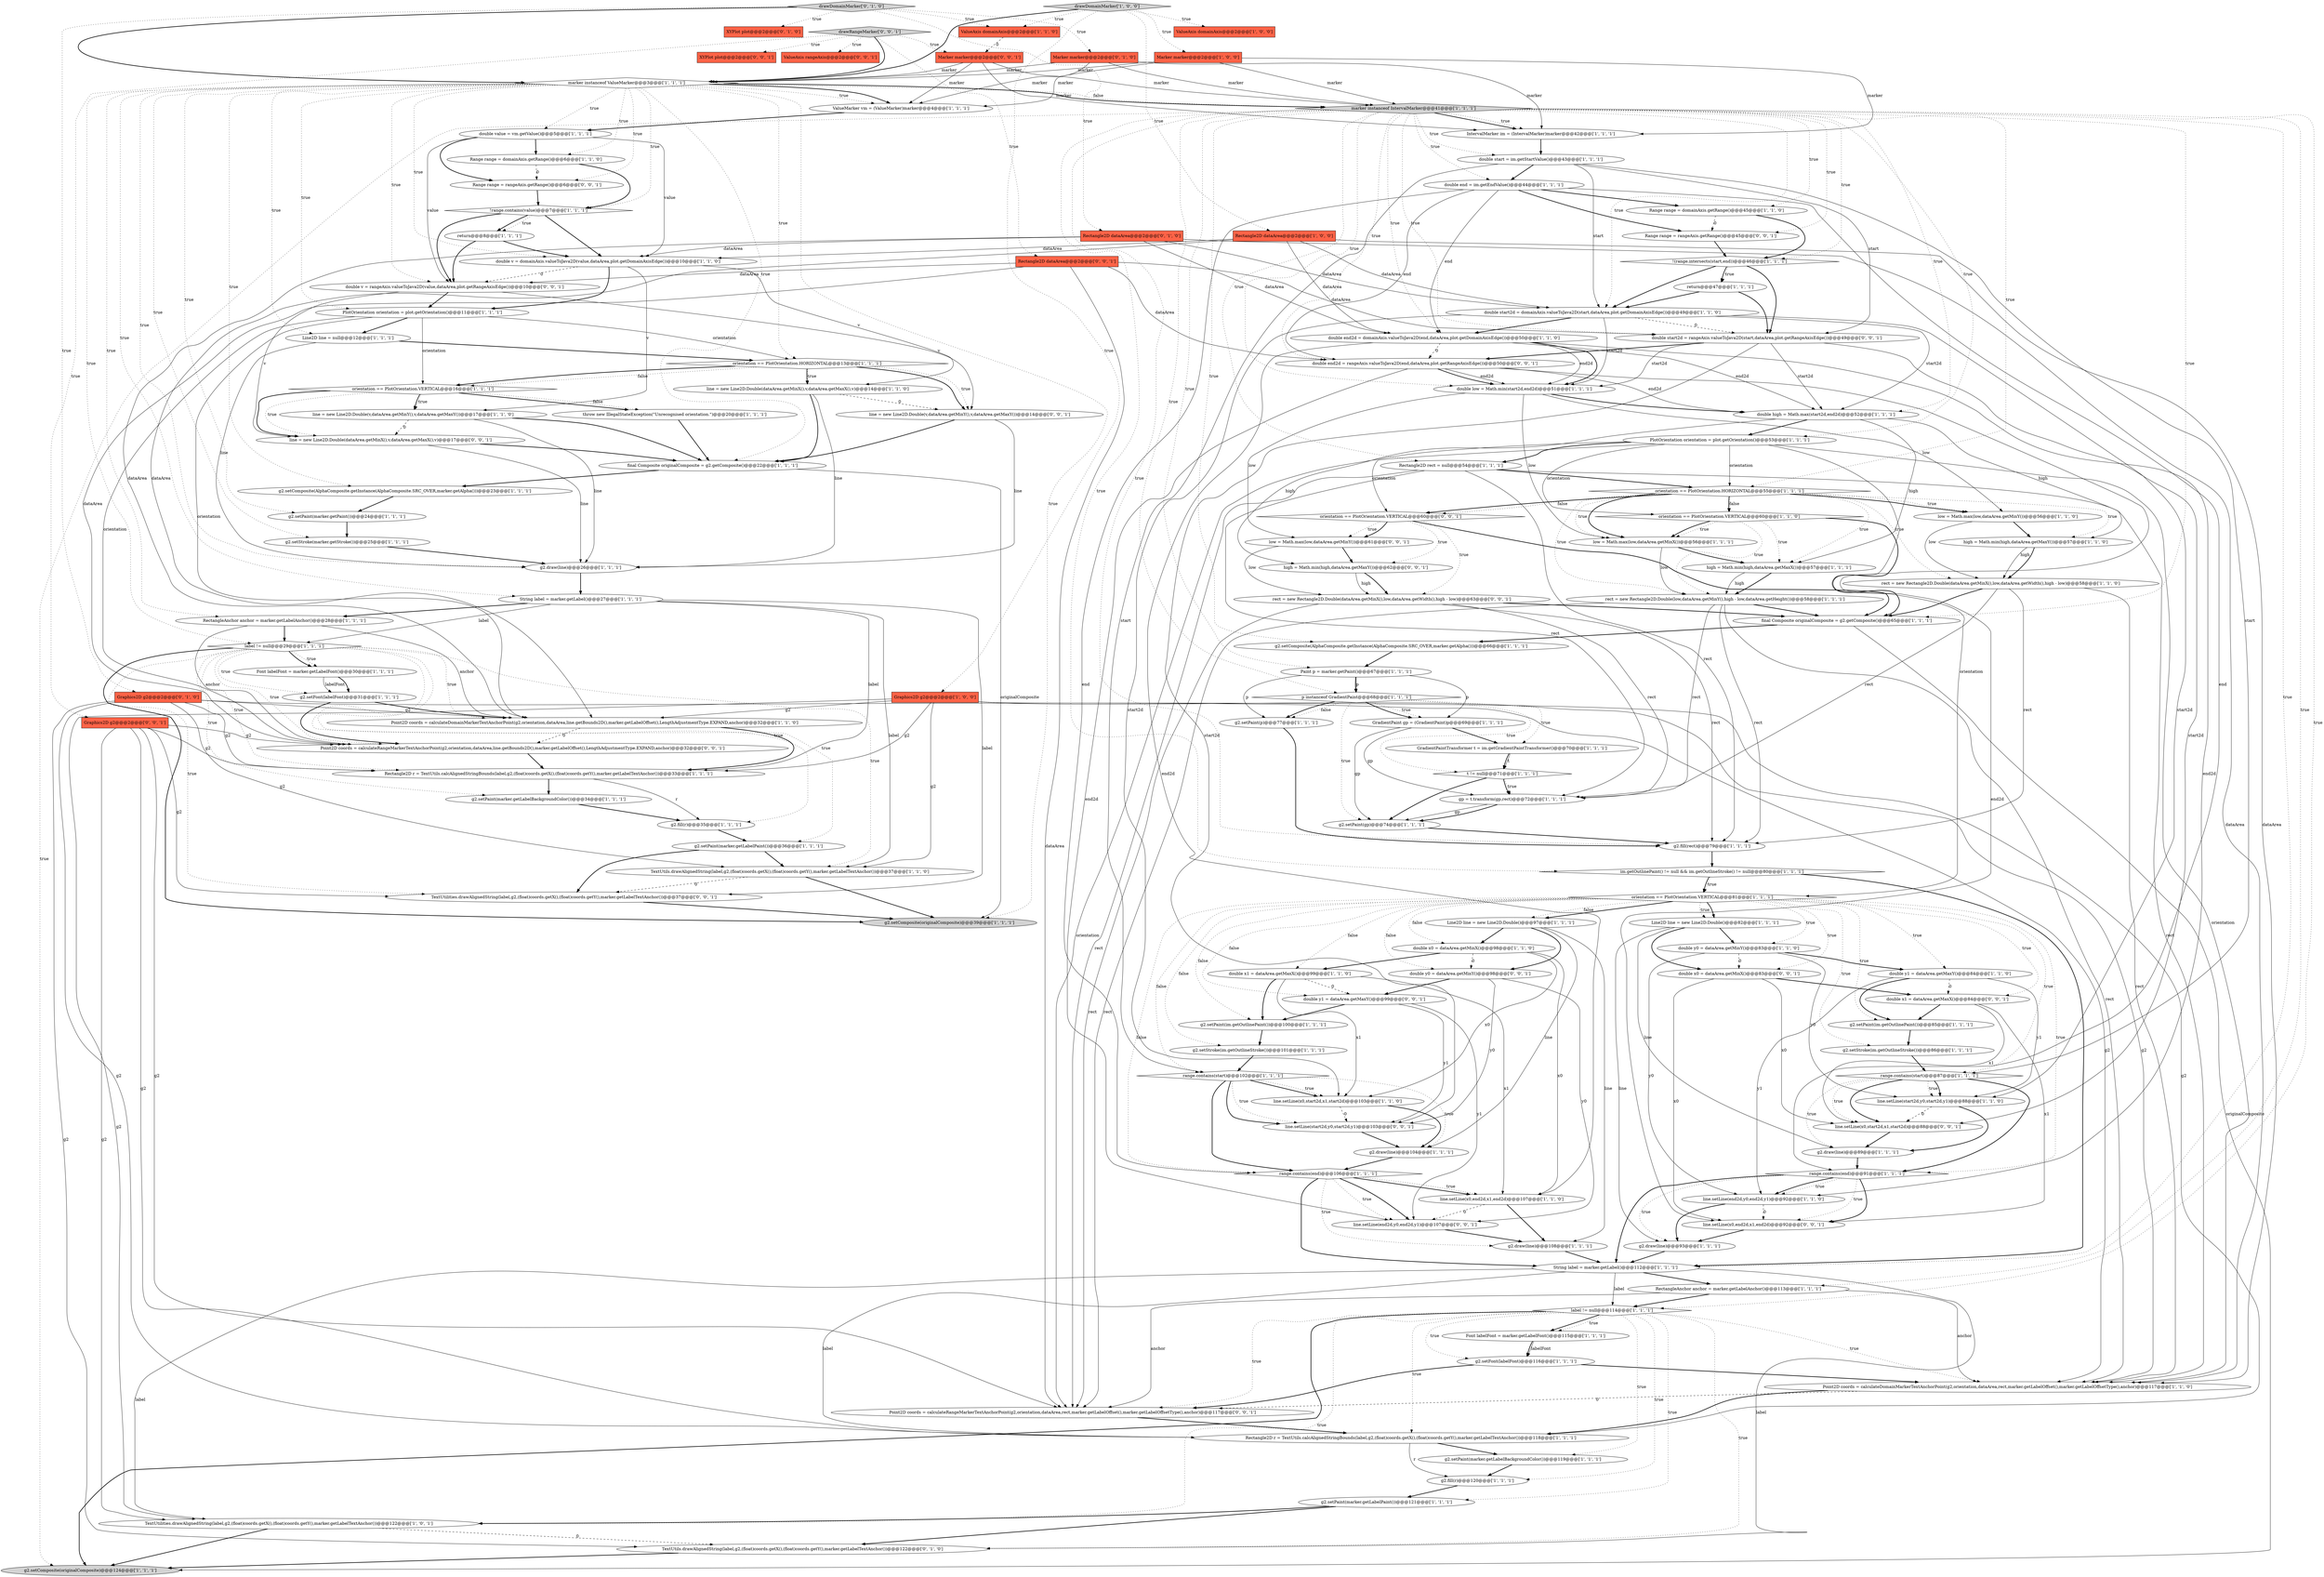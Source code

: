 digraph {
58 [style = filled, label = "marker instanceof ValueMarker@@@3@@@['1', '1', '1']", fillcolor = white, shape = diamond image = "AAA0AAABBB1BBB"];
75 [style = filled, label = "g2.setStroke(marker.getStroke())@@@25@@@['1', '1', '1']", fillcolor = white, shape = ellipse image = "AAA0AAABBB1BBB"];
116 [style = filled, label = "XYPlot plot@@@2@@@['0', '0', '1']", fillcolor = tomato, shape = box image = "AAA0AAABBB3BBB"];
110 [style = filled, label = "TextUtils.drawAlignedString(label,g2,(float)coords.getX(),(float)coords.getY(),marker.getLabelTextAnchor())@@@122@@@['0', '1', '0']", fillcolor = white, shape = ellipse image = "AAA1AAABBB2BBB"];
52 [style = filled, label = "t != null@@@71@@@['1', '1', '1']", fillcolor = white, shape = diamond image = "AAA0AAABBB1BBB"];
57 [style = filled, label = "Font labelFont = marker.getLabelFont()@@@30@@@['1', '1', '1']", fillcolor = white, shape = ellipse image = "AAA0AAABBB1BBB"];
7 [style = filled, label = "double y0 = dataArea.getMinY()@@@83@@@['1', '1', '0']", fillcolor = white, shape = ellipse image = "AAA0AAABBB1BBB"];
63 [style = filled, label = "double low = Math.min(start2d,end2d)@@@51@@@['1', '1', '1']", fillcolor = white, shape = ellipse image = "AAA0AAABBB1BBB"];
28 [style = filled, label = "Line2D line = null@@@12@@@['1', '1', '1']", fillcolor = white, shape = ellipse image = "AAA0AAABBB1BBB"];
86 [style = filled, label = "g2.setPaint(marker.getLabelBackgroundColor())@@@34@@@['1', '1', '1']", fillcolor = white, shape = ellipse image = "AAA0AAABBB1BBB"];
64 [style = filled, label = "double end2d = domainAxis.valueToJava2D(end,dataArea,plot.getDomainAxisEdge())@@@50@@@['1', '1', '0']", fillcolor = white, shape = ellipse image = "AAA0AAABBB1BBB"];
98 [style = filled, label = "PlotOrientation orientation = plot.getOrientation()@@@53@@@['1', '1', '1']", fillcolor = white, shape = ellipse image = "AAA0AAABBB1BBB"];
97 [style = filled, label = "g2.fill(r)@@@120@@@['1', '1', '1']", fillcolor = white, shape = ellipse image = "AAA0AAABBB1BBB"];
117 [style = filled, label = "ValueAxis rangeAxis@@@2@@@['0', '0', '1']", fillcolor = tomato, shape = box image = "AAA0AAABBB3BBB"];
115 [style = filled, label = "double start2d = rangeAxis.valueToJava2D(start,dataArea,plot.getRangeAxisEdge())@@@49@@@['0', '0', '1']", fillcolor = white, shape = ellipse image = "AAA0AAABBB3BBB"];
0 [style = filled, label = "final Composite originalComposite = g2.getComposite()@@@65@@@['1', '1', '1']", fillcolor = white, shape = ellipse image = "AAA0AAABBB1BBB"];
10 [style = filled, label = "Point2D coords = calculateDomainMarkerTextAnchorPoint(g2,orientation,dataArea,line.getBounds2D(),marker.getLabelOffset(),LengthAdjustmentType.EXPAND,anchor)@@@32@@@['1', '1', '0']", fillcolor = white, shape = ellipse image = "AAA0AAABBB1BBB"];
17 [style = filled, label = "g2.setComposite(originalComposite)@@@124@@@['1', '1', '1']", fillcolor = lightgray, shape = ellipse image = "AAA0AAABBB1BBB"];
39 [style = filled, label = "g2.draw(line)@@@26@@@['1', '1', '1']", fillcolor = white, shape = ellipse image = "AAA0AAABBB1BBB"];
134 [style = filled, label = "Range range = rangeAxis.getRange()@@@45@@@['0', '0', '1']", fillcolor = white, shape = ellipse image = "AAA0AAABBB3BBB"];
129 [style = filled, label = "high = Math.min(high,dataArea.getMaxY())@@@62@@@['0', '0', '1']", fillcolor = white, shape = ellipse image = "AAA0AAABBB3BBB"];
130 [style = filled, label = "low = Math.max(low,dataArea.getMinY())@@@61@@@['0', '0', '1']", fillcolor = white, shape = ellipse image = "AAA0AAABBB3BBB"];
93 [style = filled, label = "g2.setFont(labelFont)@@@31@@@['1', '1', '1']", fillcolor = white, shape = ellipse image = "AAA0AAABBB1BBB"];
124 [style = filled, label = "Point2D coords = calculateRangeMarkerTextAnchorPoint(g2,orientation,dataArea,rect,marker.getLabelOffset(),marker.getLabelOffsetType(),anchor)@@@117@@@['0', '0', '1']", fillcolor = white, shape = ellipse image = "AAA0AAABBB3BBB"];
26 [style = filled, label = "g2.setPaint(im.getOutlinePaint())@@@85@@@['1', '1', '1']", fillcolor = white, shape = ellipse image = "AAA0AAABBB1BBB"];
47 [style = filled, label = "g2.draw(line)@@@108@@@['1', '1', '1']", fillcolor = white, shape = ellipse image = "AAA0AAABBB1BBB"];
78 [style = filled, label = "label != null@@@114@@@['1', '1', '1']", fillcolor = white, shape = diamond image = "AAA0AAABBB1BBB"];
15 [style = filled, label = "rect = new Rectangle2D.Double(low,dataArea.getMinY(),high - low,dataArea.getHeight())@@@58@@@['1', '1', '1']", fillcolor = white, shape = ellipse image = "AAA0AAABBB1BBB"];
107 [style = filled, label = "Rectangle2D dataArea@@@2@@@['0', '1', '0']", fillcolor = tomato, shape = box image = "AAA0AAABBB2BBB"];
128 [style = filled, label = "double v = rangeAxis.valueToJava2D(value,dataArea,plot.getRangeAxisEdge())@@@10@@@['0', '0', '1']", fillcolor = white, shape = ellipse image = "AAA0AAABBB3BBB"];
19 [style = filled, label = "g2.setPaint(p)@@@77@@@['1', '1', '1']", fillcolor = white, shape = ellipse image = "AAA0AAABBB1BBB"];
44 [style = filled, label = "String label = marker.getLabel()@@@27@@@['1', '1', '1']", fillcolor = white, shape = ellipse image = "AAA0AAABBB1BBB"];
82 [style = filled, label = "TextUtilities.drawAlignedString(label,g2,(float)coords.getX(),(float)coords.getY(),marker.getLabelTextAnchor())@@@122@@@['1', '0', '1']", fillcolor = white, shape = ellipse image = "AAA0AAABBB1BBB"];
56 [style = filled, label = "Rectangle2D rect = null@@@54@@@['1', '1', '1']", fillcolor = white, shape = ellipse image = "AAA0AAABBB1BBB"];
5 [style = filled, label = "double end = im.getEndValue()@@@44@@@['1', '1', '1']", fillcolor = white, shape = ellipse image = "AAA0AAABBB1BBB"];
72 [style = filled, label = "g2.setPaint(marker.getLabelBackgroundColor())@@@119@@@['1', '1', '1']", fillcolor = white, shape = ellipse image = "AAA0AAABBB1BBB"];
53 [style = filled, label = "g2.setFont(labelFont)@@@116@@@['1', '1', '1']", fillcolor = white, shape = ellipse image = "AAA0AAABBB1BBB"];
91 [style = filled, label = "PlotOrientation orientation = plot.getOrientation()@@@11@@@['1', '1', '1']", fillcolor = white, shape = ellipse image = "AAA0AAABBB1BBB"];
22 [style = filled, label = "g2.fill(rect)@@@79@@@['1', '1', '1']", fillcolor = white, shape = ellipse image = "AAA0AAABBB1BBB"];
105 [style = filled, label = "Graphics2D g2@@@2@@@['0', '1', '0']", fillcolor = tomato, shape = box image = "AAA0AAABBB2BBB"];
119 [style = filled, label = "rect = new Rectangle2D.Double(dataArea.getMinX(),low,dataArea.getWidth(),high - low)@@@63@@@['0', '0', '1']", fillcolor = white, shape = ellipse image = "AAA0AAABBB3BBB"];
109 [style = filled, label = "XYPlot plot@@@2@@@['0', '1', '0']", fillcolor = tomato, shape = box image = "AAA0AAABBB2BBB"];
16 [style = filled, label = "g2.setStroke(im.getOutlineStroke())@@@86@@@['1', '1', '1']", fillcolor = white, shape = ellipse image = "AAA0AAABBB1BBB"];
108 [style = filled, label = "Marker marker@@@2@@@['0', '1', '0']", fillcolor = tomato, shape = box image = "AAA0AAABBB2BBB"];
131 [style = filled, label = "Marker marker@@@2@@@['0', '0', '1']", fillcolor = tomato, shape = box image = "AAA0AAABBB3BBB"];
40 [style = filled, label = "im.getOutlinePaint() != null && im.getOutlineStroke() != null@@@80@@@['1', '1', '1']", fillcolor = white, shape = diamond image = "AAA0AAABBB1BBB"];
36 [style = filled, label = "line.setLine(end2d,y0,end2d,y1)@@@92@@@['1', '1', '0']", fillcolor = white, shape = ellipse image = "AAA0AAABBB1BBB"];
121 [style = filled, label = "Point2D coords = calculateRangeMarkerTextAnchorPoint(g2,orientation,dataArea,line.getBounds2D(),marker.getLabelOffset(),LengthAdjustmentType.EXPAND,anchor)@@@32@@@['0', '0', '1']", fillcolor = white, shape = ellipse image = "AAA0AAABBB3BBB"];
85 [style = filled, label = "ValueMarker vm = (ValueMarker)marker@@@4@@@['1', '1', '1']", fillcolor = white, shape = ellipse image = "AAA0AAABBB1BBB"];
89 [style = filled, label = "RectangleAnchor anchor = marker.getLabelAnchor()@@@113@@@['1', '1', '1']", fillcolor = white, shape = ellipse image = "AAA0AAABBB1BBB"];
66 [style = filled, label = "g2.setPaint(gp)@@@74@@@['1', '1', '1']", fillcolor = white, shape = ellipse image = "AAA0AAABBB1BBB"];
1 [style = filled, label = "double value = vm.getValue()@@@5@@@['1', '1', '1']", fillcolor = white, shape = ellipse image = "AAA0AAABBB1BBB"];
114 [style = filled, label = "double end2d = rangeAxis.valueToJava2D(end,dataArea,plot.getRangeAxisEdge())@@@50@@@['0', '0', '1']", fillcolor = white, shape = ellipse image = "AAA0AAABBB3BBB"];
59 [style = filled, label = "double v = domainAxis.valueToJava2D(value,dataArea,plot.getDomainAxisEdge())@@@10@@@['1', '1', '0']", fillcolor = white, shape = ellipse image = "AAA0AAABBB1BBB"];
6 [style = filled, label = "Range range = domainAxis.getRange()@@@45@@@['1', '1', '0']", fillcolor = white, shape = ellipse image = "AAA0AAABBB1BBB"];
61 [style = filled, label = "range.contains(start)@@@102@@@['1', '1', '1']", fillcolor = white, shape = diamond image = "AAA0AAABBB1BBB"];
24 [style = filled, label = "TextUtils.drawAlignedString(label,g2,(float)coords.getX(),(float)coords.getY(),marker.getLabelTextAnchor())@@@37@@@['1', '1', '0']", fillcolor = white, shape = ellipse image = "AAA0AAABBB1BBB"];
35 [style = filled, label = "g2.draw(line)@@@104@@@['1', '1', '1']", fillcolor = white, shape = ellipse image = "AAA0AAABBB1BBB"];
113 [style = filled, label = "line.setLine(x0,end2d,x1,end2d)@@@92@@@['0', '0', '1']", fillcolor = white, shape = ellipse image = "AAA0AAABBB3BBB"];
135 [style = filled, label = "double x0 = dataArea.getMinX()@@@83@@@['0', '0', '1']", fillcolor = white, shape = ellipse image = "AAA0AAABBB3BBB"];
3 [style = filled, label = "Paint p = marker.getPaint()@@@67@@@['1', '1', '1']", fillcolor = white, shape = ellipse image = "AAA0AAABBB1BBB"];
111 [style = filled, label = "double y0 = dataArea.getMinY()@@@98@@@['0', '0', '1']", fillcolor = white, shape = ellipse image = "AAA0AAABBB3BBB"];
101 [style = filled, label = "g2.setPaint(marker.getPaint())@@@24@@@['1', '1', '1']", fillcolor = white, shape = ellipse image = "AAA0AAABBB1BBB"];
137 [style = filled, label = "line = new Line2D.Double(v,dataArea.getMinY(),v,dataArea.getMaxY())@@@14@@@['0', '0', '1']", fillcolor = white, shape = ellipse image = "AAA0AAABBB3BBB"];
118 [style = filled, label = "double y1 = dataArea.getMaxY()@@@99@@@['0', '0', '1']", fillcolor = white, shape = ellipse image = "AAA0AAABBB3BBB"];
50 [style = filled, label = "marker instanceof IntervalMarker@@@41@@@['1', '1', '1']", fillcolor = lightgray, shape = diamond image = "AAA0AAABBB1BBB"];
2 [style = filled, label = "orientation == PlotOrientation.VERTICAL@@@81@@@['1', '1', '1']", fillcolor = white, shape = diamond image = "AAA0AAABBB1BBB"];
132 [style = filled, label = "double x1 = dataArea.getMaxX()@@@84@@@['0', '0', '1']", fillcolor = white, shape = ellipse image = "AAA0AAABBB3BBB"];
32 [style = filled, label = "double y1 = dataArea.getMaxY()@@@84@@@['1', '1', '0']", fillcolor = white, shape = ellipse image = "AAA0AAABBB1BBB"];
94 [style = filled, label = "Marker marker@@@2@@@['1', '0', '0']", fillcolor = tomato, shape = box image = "AAA0AAABBB1BBB"];
90 [style = filled, label = "range.contains(end)@@@91@@@['1', '1', '1']", fillcolor = white, shape = diamond image = "AAA0AAABBB1BBB"];
87 [style = filled, label = "!range.contains(value)@@@7@@@['1', '1', '1']", fillcolor = white, shape = diamond image = "AAA0AAABBB1BBB"];
92 [style = filled, label = "line.setLine(x0,end2d,x1,end2d)@@@107@@@['1', '1', '0']", fillcolor = white, shape = ellipse image = "AAA0AAABBB1BBB"];
14 [style = filled, label = "double start = im.getStartValue()@@@43@@@['1', '1', '1']", fillcolor = white, shape = ellipse image = "AAA0AAABBB1BBB"];
106 [style = filled, label = "drawDomainMarker['0', '1', '0']", fillcolor = lightgray, shape = diamond image = "AAA0AAABBB2BBB"];
76 [style = filled, label = "drawDomainMarker['1', '0', '0']", fillcolor = lightgray, shape = diamond image = "AAA0AAABBB1BBB"];
123 [style = filled, label = "line.setLine(end2d,y0,end2d,y1)@@@107@@@['0', '0', '1']", fillcolor = white, shape = ellipse image = "AAA0AAABBB3BBB"];
46 [style = filled, label = "g2.setStroke(im.getOutlineStroke())@@@101@@@['1', '1', '1']", fillcolor = white, shape = ellipse image = "AAA0AAABBB1BBB"];
55 [style = filled, label = "Rectangle2D dataArea@@@2@@@['1', '0', '0']", fillcolor = tomato, shape = box image = "AAA0AAABBB1BBB"];
11 [style = filled, label = "Rectangle2D r = TextUtils.calcAlignedStringBounds(label,g2,(float)coords.getX(),(float)coords.getY(),marker.getLabelTextAnchor())@@@118@@@['1', '1', '1']", fillcolor = white, shape = ellipse image = "AAA0AAABBB1BBB"];
8 [style = filled, label = "!(range.intersects(start,end))@@@46@@@['1', '1', '1']", fillcolor = white, shape = diamond image = "AAA0AAABBB1BBB"];
25 [style = filled, label = "gp = t.transform(gp,rect)@@@72@@@['1', '1', '1']", fillcolor = white, shape = ellipse image = "AAA0AAABBB1BBB"];
60 [style = filled, label = "g2.setComposite(originalComposite)@@@39@@@['1', '1', '1']", fillcolor = lightgray, shape = ellipse image = "AAA0AAABBB1BBB"];
80 [style = filled, label = "IntervalMarker im = (IntervalMarker)marker@@@42@@@['1', '1', '1']", fillcolor = white, shape = ellipse image = "AAA0AAABBB1BBB"];
71 [style = filled, label = "line.setLine(start2d,y0,start2d,y1)@@@88@@@['1', '1', '0']", fillcolor = white, shape = ellipse image = "AAA0AAABBB1BBB"];
45 [style = filled, label = "low = Math.max(low,dataArea.getMinY())@@@56@@@['1', '1', '0']", fillcolor = white, shape = ellipse image = "AAA0AAABBB1BBB"];
83 [style = filled, label = "line = new Line2D.Double(v,dataArea.getMinY(),v,dataArea.getMaxY())@@@17@@@['1', '1', '0']", fillcolor = white, shape = ellipse image = "AAA0AAABBB1BBB"];
70 [style = filled, label = "g2.draw(line)@@@89@@@['1', '1', '1']", fillcolor = white, shape = ellipse image = "AAA0AAABBB1BBB"];
4 [style = filled, label = "Line2D line = new Line2D.Double()@@@97@@@['1', '1', '1']", fillcolor = white, shape = ellipse image = "AAA0AAABBB1BBB"];
30 [style = filled, label = "return@@@8@@@['1', '1', '1']", fillcolor = white, shape = ellipse image = "AAA0AAABBB1BBB"];
103 [style = filled, label = "Point2D coords = calculateDomainMarkerTextAnchorPoint(g2,orientation,dataArea,rect,marker.getLabelOffset(),marker.getLabelOffsetType(),anchor)@@@117@@@['1', '1', '0']", fillcolor = white, shape = ellipse image = "AAA0AAABBB1BBB"];
20 [style = filled, label = "rect = new Rectangle2D.Double(dataArea.getMinX(),low,dataArea.getWidth(),high - low)@@@58@@@['1', '1', '0']", fillcolor = white, shape = ellipse image = "AAA0AAABBB1BBB"];
43 [style = filled, label = "GradientPaint gp = (GradientPaint)p@@@69@@@['1', '1', '1']", fillcolor = white, shape = ellipse image = "AAA0AAABBB1BBB"];
88 [style = filled, label = "range.contains(end)@@@106@@@['1', '1', '1']", fillcolor = white, shape = diamond image = "AAA0AAABBB1BBB"];
99 [style = filled, label = "final Composite originalComposite = g2.getComposite()@@@22@@@['1', '1', '1']", fillcolor = white, shape = ellipse image = "AAA0AAABBB1BBB"];
77 [style = filled, label = "throw new IllegalStateException(\"Unrecognised orientation.\")@@@20@@@['1', '1', '1']", fillcolor = white, shape = ellipse image = "AAA0AAABBB1BBB"];
68 [style = filled, label = "high = Math.min(high,dataArea.getMaxX())@@@57@@@['1', '1', '1']", fillcolor = white, shape = ellipse image = "AAA0AAABBB1BBB"];
54 [style = filled, label = "return@@@47@@@['1', '1', '1']", fillcolor = white, shape = ellipse image = "AAA0AAABBB1BBB"];
37 [style = filled, label = "orientation == PlotOrientation.HORIZONTAL@@@13@@@['1', '1', '1']", fillcolor = white, shape = diamond image = "AAA0AAABBB1BBB"];
133 [style = filled, label = "line = new Line2D.Double(dataArea.getMinX(),v,dataArea.getMaxX(),v)@@@17@@@['0', '0', '1']", fillcolor = white, shape = ellipse image = "AAA0AAABBB3BBB"];
79 [style = filled, label = "orientation == PlotOrientation.VERTICAL@@@16@@@['1', '1', '1']", fillcolor = white, shape = diamond image = "AAA0AAABBB1BBB"];
74 [style = filled, label = "line.setLine(x0,start2d,x1,start2d)@@@103@@@['1', '1', '0']", fillcolor = white, shape = ellipse image = "AAA0AAABBB1BBB"];
62 [style = filled, label = "g2.draw(line)@@@93@@@['1', '1', '1']", fillcolor = white, shape = ellipse image = "AAA0AAABBB1BBB"];
42 [style = filled, label = "double high = Math.max(start2d,end2d)@@@52@@@['1', '1', '1']", fillcolor = white, shape = ellipse image = "AAA0AAABBB1BBB"];
96 [style = filled, label = "g2.setComposite(AlphaComposite.getInstance(AlphaComposite.SRC_OVER,marker.getAlpha()))@@@23@@@['1', '1', '1']", fillcolor = white, shape = ellipse image = "AAA0AAABBB1BBB"];
48 [style = filled, label = "g2.setPaint(im.getOutlinePaint())@@@100@@@['1', '1', '1']", fillcolor = white, shape = ellipse image = "AAA0AAABBB1BBB"];
49 [style = filled, label = "low = Math.max(low,dataArea.getMinX())@@@56@@@['1', '1', '1']", fillcolor = white, shape = ellipse image = "AAA0AAABBB1BBB"];
122 [style = filled, label = "line.setLine(start2d,y0,start2d,y1)@@@103@@@['0', '0', '1']", fillcolor = white, shape = ellipse image = "AAA0AAABBB3BBB"];
138 [style = filled, label = "line.setLine(x0,start2d,x1,start2d)@@@88@@@['0', '0', '1']", fillcolor = white, shape = ellipse image = "AAA0AAABBB3BBB"];
9 [style = filled, label = "high = Math.min(high,dataArea.getMaxY())@@@57@@@['1', '1', '0']", fillcolor = white, shape = ellipse image = "AAA0AAABBB1BBB"];
12 [style = filled, label = "g2.fill(r)@@@35@@@['1', '1', '1']", fillcolor = white, shape = ellipse image = "AAA0AAABBB1BBB"];
67 [style = filled, label = "double start2d = domainAxis.valueToJava2D(start,dataArea,plot.getDomainAxisEdge())@@@49@@@['1', '1', '0']", fillcolor = white, shape = ellipse image = "AAA0AAABBB1BBB"];
120 [style = filled, label = "Rectangle2D dataArea@@@2@@@['0', '0', '1']", fillcolor = tomato, shape = box image = "AAA0AAABBB3BBB"];
81 [style = filled, label = "GradientPaintTransformer t = im.getGradientPaintTransformer()@@@70@@@['1', '1', '1']", fillcolor = white, shape = ellipse image = "AAA0AAABBB1BBB"];
125 [style = filled, label = "Graphics2D g2@@@2@@@['0', '0', '1']", fillcolor = tomato, shape = box image = "AAA0AAABBB3BBB"];
29 [style = filled, label = "Rectangle2D r = TextUtils.calcAlignedStringBounds(label,g2,(float)coords.getX(),(float)coords.getY(),marker.getLabelTextAnchor())@@@33@@@['1', '1', '1']", fillcolor = white, shape = ellipse image = "AAA0AAABBB1BBB"];
95 [style = filled, label = "double x0 = dataArea.getMinX()@@@98@@@['1', '1', '0']", fillcolor = white, shape = ellipse image = "AAA0AAABBB1BBB"];
51 [style = filled, label = "g2.setComposite(AlphaComposite.getInstance(AlphaComposite.SRC_OVER,marker.getAlpha()))@@@66@@@['1', '1', '1']", fillcolor = white, shape = ellipse image = "AAA0AAABBB1BBB"];
100 [style = filled, label = "String label = marker.getLabel()@@@112@@@['1', '1', '1']", fillcolor = white, shape = ellipse image = "AAA0AAABBB1BBB"];
27 [style = filled, label = "label != null@@@29@@@['1', '1', '1']", fillcolor = white, shape = diamond image = "AAA0AAABBB1BBB"];
127 [style = filled, label = "TextUtilities.drawAlignedString(label,g2,(float)coords.getX(),(float)coords.getY(),marker.getLabelTextAnchor())@@@37@@@['0', '0', '1']", fillcolor = white, shape = ellipse image = "AAA0AAABBB3BBB"];
18 [style = filled, label = "Graphics2D g2@@@2@@@['1', '0', '0']", fillcolor = tomato, shape = box image = "AAA0AAABBB1BBB"];
84 [style = filled, label = "orientation == PlotOrientation.HORIZONTAL@@@55@@@['1', '1', '1']", fillcolor = white, shape = diamond image = "AAA0AAABBB1BBB"];
65 [style = filled, label = "g2.setPaint(marker.getLabelPaint())@@@121@@@['1', '1', '1']", fillcolor = white, shape = ellipse image = "AAA0AAABBB1BBB"];
112 [style = filled, label = "drawRangeMarker['0', '0', '1']", fillcolor = lightgray, shape = diamond image = "AAA0AAABBB3BBB"];
73 [style = filled, label = "range.contains(start)@@@87@@@['1', '1', '1']", fillcolor = white, shape = diamond image = "AAA0AAABBB1BBB"];
104 [style = filled, label = "Line2D line = new Line2D.Double()@@@82@@@['1', '1', '1']", fillcolor = white, shape = ellipse image = "AAA0AAABBB1BBB"];
41 [style = filled, label = "Font labelFont = marker.getLabelFont()@@@115@@@['1', '1', '1']", fillcolor = white, shape = ellipse image = "AAA0AAABBB1BBB"];
102 [style = filled, label = "ValueAxis domainAxis@@@2@@@['1', '1', '0']", fillcolor = tomato, shape = box image = "AAA0AAABBB1BBB"];
34 [style = filled, label = "ValueAxis domainAxis@@@2@@@['1', '0', '0']", fillcolor = tomato, shape = box image = "AAA0AAABBB1BBB"];
126 [style = filled, label = "orientation == PlotOrientation.VERTICAL@@@60@@@['0', '0', '1']", fillcolor = white, shape = diamond image = "AAA0AAABBB3BBB"];
13 [style = filled, label = "line = new Line2D.Double(dataArea.getMinX(),v,dataArea.getMaxX(),v)@@@14@@@['1', '1', '0']", fillcolor = white, shape = ellipse image = "AAA0AAABBB1BBB"];
136 [style = filled, label = "Range range = rangeAxis.getRange()@@@6@@@['0', '0', '1']", fillcolor = white, shape = ellipse image = "AAA0AAABBB3BBB"];
21 [style = filled, label = "orientation == PlotOrientation.VERTICAL@@@60@@@['1', '1', '0']", fillcolor = white, shape = diamond image = "AAA0AAABBB1BBB"];
38 [style = filled, label = "g2.setPaint(marker.getLabelPaint())@@@36@@@['1', '1', '1']", fillcolor = white, shape = ellipse image = "AAA0AAABBB1BBB"];
31 [style = filled, label = "Range range = domainAxis.getRange()@@@6@@@['1', '1', '0']", fillcolor = white, shape = ellipse image = "AAA0AAABBB1BBB"];
33 [style = filled, label = "double x1 = dataArea.getMaxX()@@@99@@@['1', '1', '0']", fillcolor = white, shape = ellipse image = "AAA0AAABBB1BBB"];
69 [style = filled, label = "RectangleAnchor anchor = marker.getLabelAnchor()@@@28@@@['1', '1', '1']", fillcolor = white, shape = ellipse image = "AAA0AAABBB1BBB"];
23 [style = filled, label = "p instanceof GradientPaint@@@68@@@['1', '1', '1']", fillcolor = white, shape = diamond image = "AAA0AAABBB1BBB"];
2->48 [style = dotted, label="false"];
131->58 [style = solid, label="marker"];
50->22 [style = dotted, label="true"];
76->58 [style = bold, label=""];
37->13 [style = dotted, label="true"];
59->91 [style = bold, label=""];
8->54 [style = dotted, label="true"];
73->70 [style = dotted, label="true"];
54->67 [style = bold, label=""];
118->122 [style = solid, label="y1"];
90->113 [style = bold, label=""];
52->25 [style = dotted, label="true"];
6->8 [style = bold, label=""];
88->123 [style = dotted, label="true"];
137->99 [style = bold, label=""];
15->124 [style = solid, label="rect"];
112->120 [style = dotted, label="true"];
58->99 [style = dotted, label="true"];
45->20 [style = solid, label="low"];
61->122 [style = bold, label=""];
21->49 [style = dotted, label="true"];
30->59 [style = bold, label=""];
42->129 [style = solid, label="high"];
22->40 [style = bold, label=""];
53->124 [style = bold, label=""];
102->131 [style = dashed, label="0"];
112->117 [style = dotted, label="true"];
104->135 [style = bold, label=""];
107->103 [style = solid, label="dataArea"];
127->60 [style = bold, label=""];
125->121 [style = solid, label="g2"];
18->10 [style = solid, label="g2"];
14->5 [style = bold, label=""];
105->11 [style = solid, label="g2"];
47->100 [style = bold, label=""];
78->41 [style = bold, label=""];
66->22 [style = bold, label=""];
7->36 [style = solid, label="y0"];
87->59 [style = bold, label=""];
2->104 [style = bold, label=""];
111->118 [style = bold, label=""];
113->62 [style = bold, label=""];
20->22 [style = solid, label="rect"];
78->11 [style = dotted, label="true"];
52->25 [style = bold, label=""];
132->113 [style = solid, label="x1"];
73->71 [style = dotted, label="true"];
78->17 [style = bold, label=""];
91->121 [style = solid, label="orientation"];
59->13 [style = solid, label="v"];
58->87 [style = dotted, label="true"];
18->29 [style = solid, label="g2"];
118->48 [style = bold, label=""];
88->123 [style = bold, label=""];
50->100 [style = dotted, label="true"];
2->46 [style = dotted, label="false"];
132->26 [style = bold, label=""];
112->131 [style = dotted, label="true"];
58->27 [style = dotted, label="true"];
112->58 [style = bold, label=""];
2->118 [style = dotted, label="false"];
8->115 [style = bold, label=""];
57->93 [style = solid, label="labelFont"];
76->18 [style = dotted, label="true"];
88->92 [style = bold, label=""];
58->136 [style = dotted, label="true"];
64->36 [style = solid, label="end2d"];
64->63 [style = solid, label="end2d"];
79->77 [style = bold, label=""];
2->111 [style = dotted, label="false"];
50->80 [style = bold, label=""];
4->111 [style = bold, label=""];
14->73 [style = solid, label="start"];
132->138 [style = solid, label="x1"];
10->121 [style = dashed, label="0"];
56->84 [style = bold, label=""];
14->61 [style = solid, label="start"];
58->31 [style = dotted, label="true"];
95->33 [style = bold, label=""];
2->16 [style = dotted, label="true"];
32->132 [style = dashed, label="0"];
108->85 [style = solid, label="marker"];
88->47 [style = dotted, label="true"];
84->20 [style = dotted, label="true"];
2->26 [style = dotted, label="true"];
93->10 [style = bold, label=""];
76->94 [style = dotted, label="true"];
55->64 [style = solid, label="dataArea"];
95->111 [style = dashed, label="0"];
106->102 [style = dotted, label="true"];
44->69 [style = bold, label=""];
79->133 [style = bold, label=""];
27->57 [style = dotted, label="true"];
4->95 [style = bold, label=""];
21->49 [style = bold, label=""];
99->96 [style = bold, label=""];
50->42 [style = dotted, label="true"];
27->57 [style = bold, label=""];
23->19 [style = bold, label=""];
80->14 [style = bold, label=""];
50->134 [style = dotted, label="true"];
15->22 [style = solid, label="rect"];
45->9 [style = bold, label=""];
27->127 [style = dotted, label="true"];
15->103 [style = solid, label="rect"];
1->128 [style = solid, label="value"];
125->29 [style = solid, label="g2"];
14->67 [style = solid, label="start"];
105->103 [style = solid, label="g2"];
107->59 [style = solid, label="dataArea"];
23->43 [style = dotted, label="true"];
76->102 [style = dotted, label="true"];
18->11 [style = solid, label="g2"];
134->8 [style = bold, label=""];
131->50 [style = solid, label="marker"];
5->88 [style = solid, label="end"];
50->8 [style = dotted, label="true"];
43->81 [style = bold, label=""];
31->87 [style = bold, label=""];
82->110 [style = dashed, label="0"];
48->46 [style = bold, label=""];
81->52 [style = solid, label="t"];
43->66 [style = solid, label="gp"];
50->84 [style = dotted, label="true"];
5->90 [style = solid, label="end"];
125->124 [style = solid, label="g2"];
108->50 [style = solid, label="marker"];
98->21 [style = solid, label="orientation"];
76->34 [style = dotted, label="true"];
36->113 [style = dashed, label="0"];
105->110 [style = solid, label="g2"];
67->42 [style = solid, label="start2d"];
111->123 [style = solid, label="y0"];
2->4 [style = bold, label=""];
56->103 [style = solid, label="rect"];
128->133 [style = solid, label="v"];
106->105 [style = dotted, label="true"];
50->40 [style = dotted, label="true"];
2->32 [style = dotted, label="true"];
56->22 [style = solid, label="rect"];
131->80 [style = solid, label="marker"];
69->27 [style = bold, label=""];
50->6 [style = dotted, label="true"];
50->98 [style = dotted, label="true"];
40->2 [style = dotted, label="true"];
89->78 [style = bold, label=""];
100->82 [style = solid, label="label"];
87->128 [style = bold, label=""];
137->39 [style = solid, label="line"];
114->63 [style = solid, label="end2d"];
54->115 [style = bold, label=""];
126->129 [style = dotted, label="true"];
15->0 [style = bold, label=""];
28->39 [style = solid, label="line"];
100->78 [style = solid, label="label"];
78->72 [style = dotted, label="true"];
43->25 [style = solid, label="gp"];
83->133 [style = dashed, label="0"];
37->137 [style = bold, label=""];
129->119 [style = bold, label=""];
18->24 [style = solid, label="g2"];
58->75 [style = dotted, label="true"];
5->6 [style = bold, label=""];
64->63 [style = bold, label=""];
88->92 [style = dotted, label="true"];
59->128 [style = dashed, label="0"];
9->20 [style = solid, label="high"];
120->115 [style = solid, label="dataArea"];
104->62 [style = solid, label="line"];
27->29 [style = dotted, label="true"];
84->126 [style = bold, label=""];
40->100 [style = bold, label=""];
5->134 [style = bold, label=""];
23->81 [style = dotted, label="true"];
23->43 [style = bold, label=""];
115->114 [style = bold, label=""];
98->103 [style = solid, label="orientation"];
33->118 [style = dashed, label="0"];
7->32 [style = bold, label=""];
114->123 [style = solid, label="end2d"];
27->93 [style = dotted, label="true"];
20->25 [style = solid, label="rect"];
78->41 [style = dotted, label="true"];
53->103 [style = bold, label=""];
73->90 [style = bold, label=""];
99->60 [style = solid, label="originalComposite"];
81->52 [style = bold, label=""];
58->37 [style = dotted, label="true"];
55->67 [style = solid, label="dataArea"];
55->59 [style = solid, label="dataArea"];
20->103 [style = solid, label="rect"];
63->42 [style = bold, label=""];
67->63 [style = solid, label="start2d"];
78->53 [style = dotted, label="true"];
84->45 [style = bold, label=""];
84->9 [style = dotted, label="true"];
85->1 [style = bold, label=""];
50->23 [style = dotted, label="true"];
69->10 [style = solid, label="anchor"];
120->128 [style = solid, label="dataArea"];
63->130 [style = solid, label="low"];
23->52 [style = dotted, label="true"];
135->113 [style = solid, label="x0"];
84->68 [style = dotted, label="true"];
94->85 [style = solid, label="marker"];
91->79 [style = solid, label="orientation"];
61->35 [style = dotted, label="true"];
94->50 [style = solid, label="marker"];
98->2 [style = solid, label="orientation"];
107->67 [style = solid, label="dataArea"];
114->113 [style = solid, label="end2d"];
1->136 [style = bold, label=""];
119->22 [style = solid, label="rect"];
72->97 [style = bold, label=""];
21->0 [style = bold, label=""];
61->122 [style = dotted, label="true"];
8->54 [style = bold, label=""];
114->42 [style = solid, label="end2d"];
18->103 [style = solid, label="g2"];
58->96 [style = dotted, label="true"];
59->83 [style = solid, label="v"];
106->109 [style = dotted, label="true"];
58->44 [style = dotted, label="true"];
73->138 [style = dotted, label="true"];
49->68 [style = bold, label=""];
2->90 [style = dotted, label="true"];
105->24 [style = solid, label="g2"];
58->101 [style = dotted, label="true"];
91->10 [style = solid, label="orientation"];
67->64 [style = bold, label=""];
58->50 [style = dotted, label="false"];
84->49 [style = bold, label=""];
50->78 [style = dotted, label="true"];
33->92 [style = solid, label="x1"];
11->72 [style = bold, label=""];
98->126 [style = solid, label="orientation"];
122->35 [style = bold, label=""];
2->7 [style = dotted, label="true"];
110->17 [style = bold, label=""];
44->24 [style = solid, label="label"];
56->25 [style = solid, label="rect"];
105->29 [style = solid, label="g2"];
97->65 [style = bold, label=""];
27->60 [style = bold, label=""];
4->35 [style = solid, label="line"];
33->48 [style = bold, label=""];
67->74 [style = solid, label="start2d"];
108->58 [style = solid, label="marker"];
56->124 [style = solid, label="rect"];
13->39 [style = solid, label="line"];
83->99 [style = bold, label=""];
24->127 [style = dashed, label="0"];
2->95 [style = dotted, label="false"];
92->47 [style = bold, label=""];
57->93 [style = bold, label=""];
3->23 [style = bold, label=""];
138->70 [style = bold, label=""];
120->124 [style = solid, label="dataArea"];
100->110 [style = solid, label="label"];
91->37 [style = solid, label="orientation"];
135->138 [style = solid, label="x0"];
5->114 [style = solid, label="end"];
24->60 [style = bold, label=""];
82->17 [style = bold, label=""];
103->124 [style = dashed, label="0"];
3->19 [style = solid, label="p"];
67->71 [style = solid, label="start2d"];
71->70 [style = bold, label=""];
119->124 [style = solid, label="rect"];
44->27 [style = solid, label="label"];
106->58 [style = bold, label=""];
62->100 [style = bold, label=""];
61->88 [style = bold, label=""];
50->56 [style = dotted, label="true"];
58->128 [style = dotted, label="true"];
21->68 [style = dotted, label="true"];
95->92 [style = solid, label="x0"];
27->38 [style = dotted, label="true"];
121->29 [style = bold, label=""];
50->14 [style = dotted, label="true"];
9->20 [style = bold, label=""];
25->66 [style = solid, label="gp"];
65->82 [style = bold, label=""];
58->85 [style = bold, label=""];
89->124 [style = solid, label="anchor"];
21->15 [style = dotted, label="true"];
108->80 [style = solid, label="marker"];
38->24 [style = bold, label=""];
61->74 [style = bold, label=""];
84->49 [style = dotted, label="true"];
37->13 [style = bold, label=""];
112->125 [style = dotted, label="true"];
118->123 [style = solid, label="y1"];
71->138 [style = dashed, label="0"];
29->86 [style = bold, label=""];
49->15 [style = solid, label="low"];
101->75 [style = bold, label=""];
119->25 [style = solid, label="rect"];
13->99 [style = bold, label=""];
96->101 [style = bold, label=""];
78->103 [style = dotted, label="true"];
120->121 [style = solid, label="dataArea"];
50->80 [style = dotted, label="true"];
130->129 [style = bold, label=""];
39->44 [style = bold, label=""];
115->138 [style = solid, label="start2d"];
61->74 [style = dotted, label="true"];
112->116 [style = dotted, label="true"];
103->11 [style = bold, label=""];
50->5 [style = dotted, label="true"];
84->21 [style = bold, label=""];
64->114 [style = dashed, label="0"];
89->103 [style = solid, label="anchor"];
50->115 [style = dotted, label="true"];
68->15 [style = bold, label=""];
50->67 [style = dotted, label="true"];
32->36 [style = solid, label="y1"];
88->100 [style = bold, label=""];
1->31 [style = bold, label=""];
6->134 [style = dashed, label="0"];
79->133 [style = dotted, label="true"];
18->82 [style = solid, label="g2"];
31->136 [style = dashed, label="0"];
83->39 [style = solid, label="line"];
33->74 [style = solid, label="x1"];
0->17 [style = solid, label="originalComposite"];
106->108 [style = dotted, label="true"];
73->71 [style = bold, label=""];
125->11 [style = solid, label="g2"];
78->82 [style = dotted, label="true"];
38->127 [style = bold, label=""];
58->28 [style = dotted, label="true"];
78->110 [style = dotted, label="true"];
90->62 [style = dotted, label="true"];
7->135 [style = dashed, label="0"];
79->83 [style = dotted, label="true"];
7->71 [style = solid, label="y0"];
126->130 [style = dotted, label="true"];
58->91 [style = dotted, label="true"];
87->30 [style = bold, label=""];
120->114 [style = solid, label="dataArea"];
73->138 [style = bold, label=""];
29->12 [style = solid, label="r"];
115->42 [style = solid, label="start2d"];
74->122 [style = dashed, label="0"];
23->66 [style = dotted, label="true"];
42->98 [style = bold, label=""];
25->66 [style = bold, label=""];
111->122 [style = solid, label="y0"];
52->66 [style = bold, label=""];
124->11 [style = bold, label=""];
107->10 [style = solid, label="dataArea"];
4->47 [style = solid, label="line"];
93->121 [style = bold, label=""];
76->55 [style = dotted, label="true"];
77->99 [style = bold, label=""];
44->29 [style = solid, label="label"];
5->64 [style = solid, label="end"];
50->114 [style = dotted, label="true"];
94->80 [style = solid, label="marker"];
30->128 [style = bold, label=""];
78->124 [style = dotted, label="true"];
104->70 [style = solid, label="line"];
105->10 [style = solid, label="g2"];
55->103 [style = solid, label="dataArea"];
63->45 [style = solid, label="low"];
100->11 [style = solid, label="label"];
37->79 [style = bold, label=""];
119->0 [style = bold, label=""];
126->119 [style = dotted, label="true"];
23->19 [style = dotted, label="false"];
19->22 [style = bold, label=""];
130->119 [style = solid, label="low"];
27->12 [style = dotted, label="true"];
2->135 [style = dotted, label="true"];
128->91 [style = bold, label=""];
126->130 [style = bold, label=""];
84->45 [style = dotted, label="true"];
15->25 [style = solid, label="rect"];
11->97 [style = solid, label="r"];
41->53 [style = bold, label=""];
123->47 [style = bold, label=""];
16->73 [style = bold, label=""];
50->3 [style = dotted, label="true"];
87->30 [style = dotted, label="true"];
40->2 [style = bold, label=""];
1->59 [style = solid, label="value"];
136->87 [style = bold, label=""];
20->0 [style = bold, label=""];
90->36 [style = dotted, label="true"];
74->35 [style = bold, label=""];
8->67 [style = bold, label=""];
36->62 [style = bold, label=""];
98->124 [style = solid, label="orientation"];
2->61 [style = dotted, label="false"];
26->16 [style = bold, label=""];
65->110 [style = bold, label=""];
107->64 [style = solid, label="dataArea"];
94->58 [style = solid, label="marker"];
58->1 [style = dotted, label="true"];
58->60 [style = dotted, label="true"];
13->137 [style = dashed, label="0"];
125->127 [style = solid, label="g2"];
58->85 [style = dotted, label="true"];
98->84 [style = solid, label="orientation"];
64->42 [style = solid, label="end2d"];
55->10 [style = solid, label="dataArea"];
14->115 [style = solid, label="start"];
84->126 [style = dotted, label="false"];
58->69 [style = dotted, label="true"];
67->115 [style = dashed, label="0"];
58->59 [style = dotted, label="true"];
44->127 [style = solid, label="label"];
104->7 [style = bold, label=""];
79->83 [style = bold, label=""];
27->121 [style = dotted, label="true"];
126->0 [style = bold, label=""];
84->15 [style = dotted, label="true"];
100->89 [style = bold, label=""];
42->68 [style = solid, label="high"];
27->10 [style = dotted, label="true"];
27->86 [style = dotted, label="true"];
2->104 [style = dotted, label="true"];
50->17 [style = dotted, label="true"];
129->119 [style = solid, label="high"];
37->137 [style = dotted, label="true"];
50->64 [style = dotted, label="true"];
37->79 [style = dotted, label="false"];
86->12 [style = bold, label=""];
64->92 [style = solid, label="end2d"];
41->53 [style = solid, label="labelFont"];
78->65 [style = dotted, label="true"];
32->26 [style = bold, label=""];
50->89 [style = dotted, label="true"];
32->71 [style = solid, label="y1"];
125->82 [style = solid, label="g2"];
90->36 [style = bold, label=""];
78->97 [style = dotted, label="true"];
70->90 [style = bold, label=""];
58->39 [style = dotted, label="true"];
68->15 [style = solid, label="high"];
63->49 [style = solid, label="low"];
2->88 [style = dotted, label="false"];
91->28 [style = bold, label=""];
46->61 [style = bold, label=""];
75->39 [style = bold, label=""];
35->88 [style = bold, label=""];
42->9 [style = solid, label="high"];
58->50 [style = bold, label=""];
115->63 [style = solid, label="start2d"];
131->85 [style = solid, label="marker"];
92->123 [style = dashed, label="0"];
0->51 [style = bold, label=""];
2->73 [style = dotted, label="true"];
50->51 [style = dotted, label="true"];
106->107 [style = dotted, label="true"];
114->63 [style = bold, label=""];
10->29 [style = bold, label=""];
98->56 [style = bold, label=""];
133->99 [style = bold, label=""];
12->38 [style = bold, label=""];
2->132 [style = dotted, label="true"];
51->3 [style = bold, label=""];
3->43 [style = solid, label="p"];
90->113 [style = dotted, label="true"];
115->122 [style = solid, label="start2d"];
95->74 [style = solid, label="x0"];
2->4 [style = dotted, label="false"];
50->63 [style = dotted, label="true"];
28->37 [style = bold, label=""];
50->0 [style = dotted, label="true"];
133->39 [style = solid, label="line"];
69->121 [style = solid, label="anchor"];
2->33 [style = dotted, label="false"];
90->100 [style = bold, label=""];
3->23 [style = solid, label="p"];
135->132 [style = bold, label=""];
128->137 [style = solid, label="v"];
84->21 [style = dotted, label="false"];
79->77 [style = dotted, label="false"];
27->24 [style = dotted, label="true"];
}
